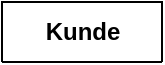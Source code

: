 <mxfile>
    <diagram id="uPoxWyeJYkdWDfAz-lmo" name="Klassendiagramm">
        <mxGraphModel dx="786" dy="400" grid="1" gridSize="10" guides="1" tooltips="1" connect="1" arrows="1" fold="1" page="1" pageScale="1" pageWidth="827" pageHeight="1169" math="0" shadow="0">
            <root>
                <mxCell id="0"/>
                <mxCell id="1" parent="0"/>
                <mxCell id="2" value="&lt;b&gt;Kunde&lt;/b&gt;" style="swimlane;fontStyle=0;childLayout=stackLayout;horizontal=1;startSize=50;fillColor=none;horizontalStack=0;resizeParent=1;resizeParentMax=0;resizeLast=0;collapsible=1;marginBottom=0;html=1;" vertex="1" collapsed="1" parent="1">
                    <mxGeometry x="80" y="30" width="80" height="30" as="geometry">
                        <mxRectangle x="80" y="20" width="200" height="230" as="alternateBounds"/>
                    </mxGeometry>
                </mxCell>
                <mxCell id="3" value="- kundeID:int" style="text;strokeColor=none;fillColor=none;align=left;verticalAlign=top;spacingLeft=4;spacingRight=4;overflow=hidden;rotatable=0;points=[[0,0.5],[1,0.5]];portConstraint=eastwest;whiteSpace=wrap;html=1;" vertex="1" parent="2">
                    <mxGeometry y="50" width="200" height="24" as="geometry"/>
                </mxCell>
                <mxCell id="4" value="- kundenName: String" style="text;strokeColor=none;fillColor=none;align=left;verticalAlign=top;spacingLeft=4;spacingRight=4;overflow=hidden;rotatable=0;points=[[0,0.5],[1,0.5]];portConstraint=eastwest;whiteSpace=wrap;html=1;" vertex="1" parent="2">
                    <mxGeometry y="74" width="200" height="26" as="geometry"/>
                </mxCell>
                <mxCell id="5" value="+ Kunde(int, String)" style="text;strokeColor=none;fillColor=none;align=left;verticalAlign=top;spacingLeft=4;spacingRight=4;overflow=hidden;rotatable=0;points=[[0,0.5],[1,0.5]];portConstraint=eastwest;whiteSpace=wrap;html=1;" vertex="1" parent="2">
                    <mxGeometry y="100" width="200" height="26" as="geometry"/>
                </mxCell>
                <mxCell id="6" value="+ getKundenID(): int" style="text;strokeColor=none;fillColor=none;align=left;verticalAlign=top;spacingLeft=4;spacingRight=4;overflow=hidden;rotatable=0;points=[[0,0.5],[1,0.5]];portConstraint=eastwest;whiteSpace=wrap;html=1;" vertex="1" parent="2">
                    <mxGeometry y="126" width="200" height="26" as="geometry"/>
                </mxCell>
                <mxCell id="7" value="+ getKundenName(): String" style="text;strokeColor=none;fillColor=none;align=left;verticalAlign=top;spacingLeft=4;spacingRight=4;overflow=hidden;rotatable=0;points=[[0,0.5],[1,0.5]];portConstraint=eastwest;whiteSpace=wrap;html=1;" vertex="1" parent="2">
                    <mxGeometry y="152" width="200" height="26" as="geometry"/>
                </mxCell>
                <mxCell id="8" value="+ setKundenName(String): void" style="text;strokeColor=none;fillColor=none;align=left;verticalAlign=top;spacingLeft=4;spacingRight=4;overflow=hidden;rotatable=0;points=[[0,0.5],[1,0.5]];portConstraint=eastwest;whiteSpace=wrap;html=1;" vertex="1" parent="2">
                    <mxGeometry y="178" width="200" height="26" as="geometry"/>
                </mxCell>
                <mxCell id="9" value="&amp;nbsp;- test(): void" style="text;strokeColor=none;fillColor=none;align=left;verticalAlign=top;spacingLeft=4;spacingRight=4;overflow=hidden;rotatable=0;points=[[0,0.5],[1,0.5]];portConstraint=eastwest;whiteSpace=wrap;html=1;" vertex="1" parent="2">
                    <mxGeometry y="204" width="200" height="26" as="geometry"/>
                </mxCell>
                <mxCell id="11" value="" style="endArrow=none;html=1;exitX=-0.002;exitY=-0.077;exitDx=0;exitDy=0;exitPerimeter=0;" edge="1" parent="2" source="5">
                    <mxGeometry width="50" height="50" relative="1" as="geometry">
                        <mxPoint x="160" y="140" as="sourcePoint"/>
                        <mxPoint x="200" y="98" as="targetPoint"/>
                    </mxGeometry>
                </mxCell>
            </root>
        </mxGraphModel>
    </diagram>
</mxfile>